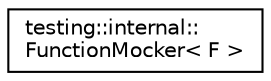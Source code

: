 digraph "Graphical Class Hierarchy"
{
  edge [fontname="Helvetica",fontsize="10",labelfontname="Helvetica",labelfontsize="10"];
  node [fontname="Helvetica",fontsize="10",shape=record];
  rankdir="LR";
  Node0 [label="testing::internal::\lFunctionMocker\< F \>",height=0.2,width=0.4,color="black", fillcolor="white", style="filled",URL="$classtesting_1_1internal_1_1FunctionMocker.html"];
}
